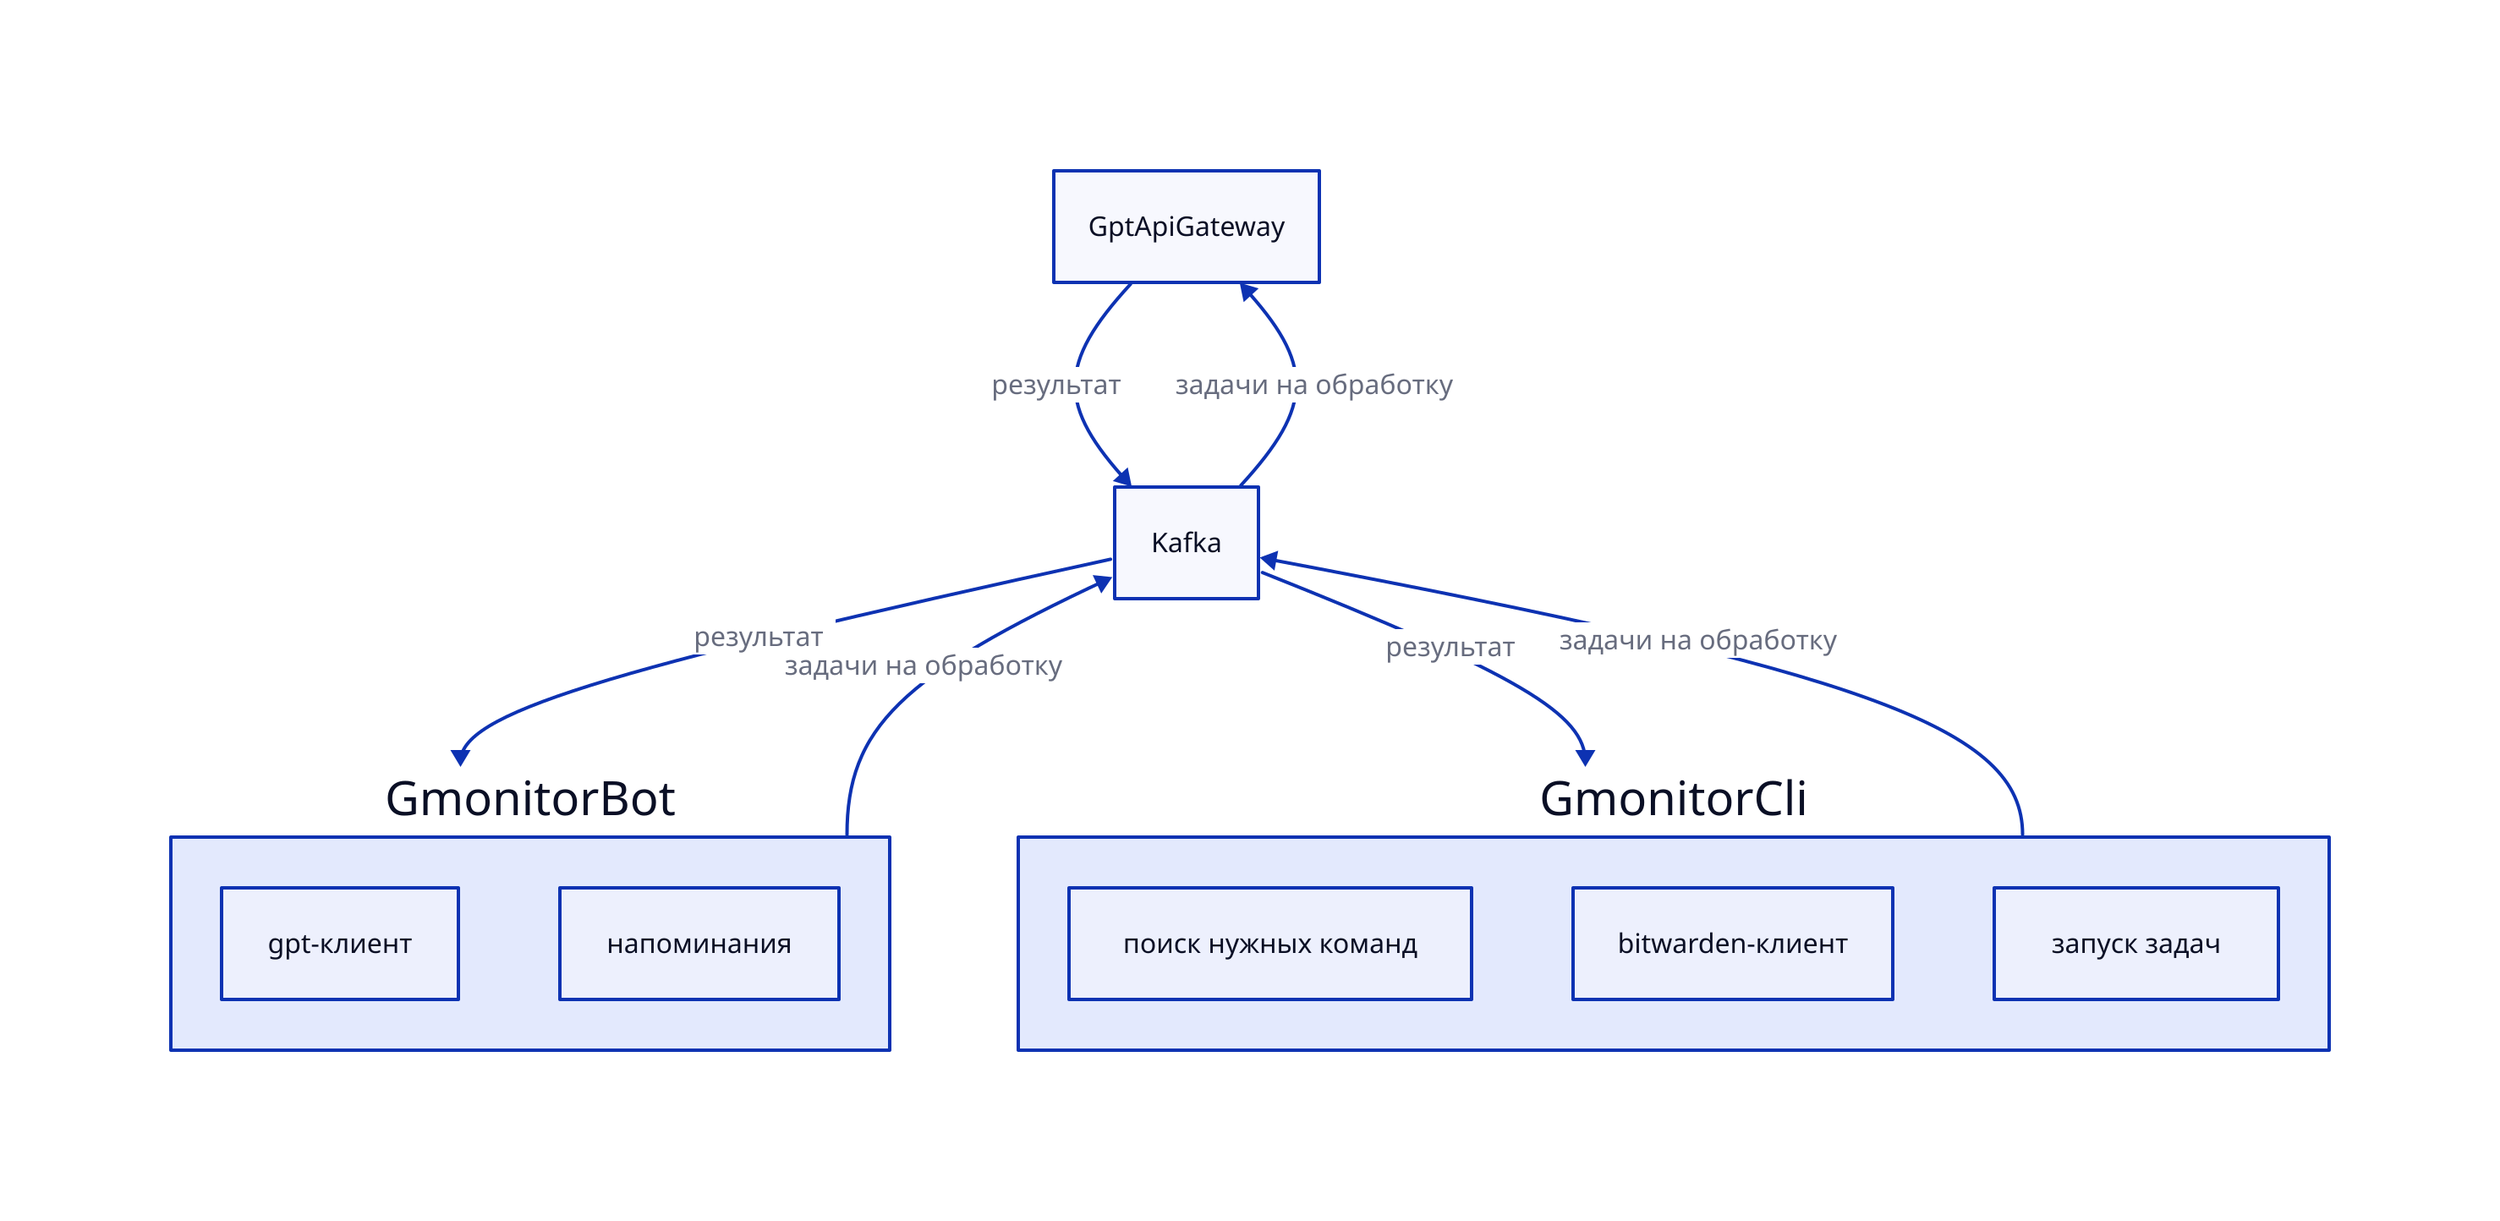 GptApiGateway
GmonitorBot
Kafka
GmonitorCli

GmonitorBot -> Kafka -> GptApiGateway: задачи на обработку
GmonitorCli -> Kafka: задачи на обработку

GptApiGateway -> Kafka -> GmonitorBot: результат
Kafka -> GmonitorCli: результат

GmonitorCli: {
  поиск нужных команд
  bitwarden-клиент
  запуск задач
}

GmonitorBot: {
  gpt-клиент
  напоминания
}

